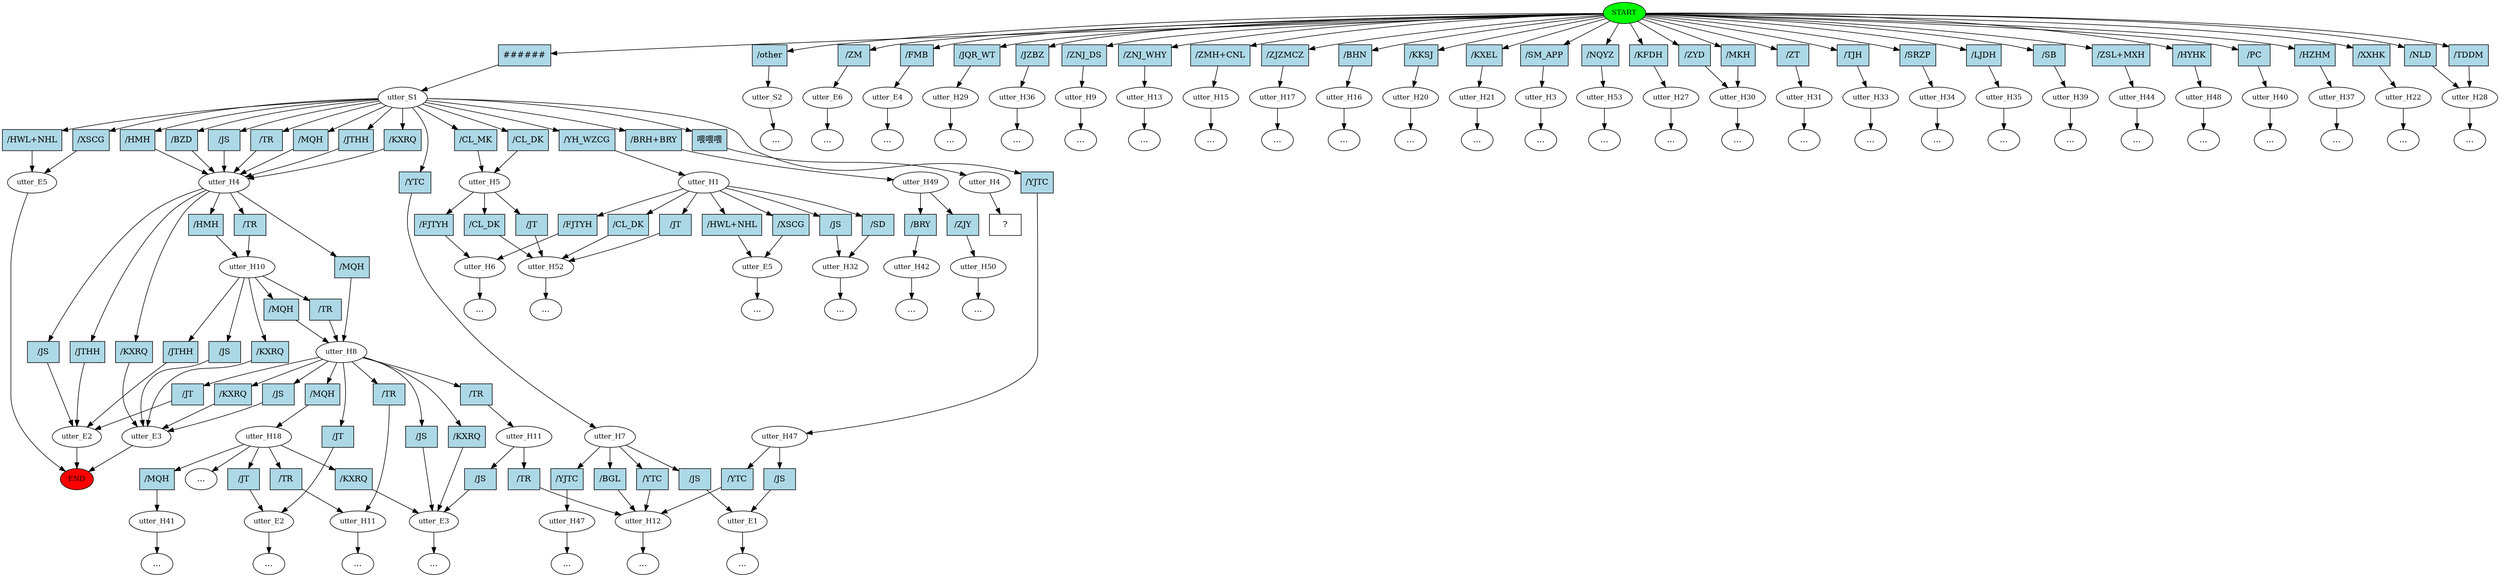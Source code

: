digraph  {
0 [class="start active", fillcolor=green, fontsize=12, label=START, style=filled];
"-1" [class=end, fillcolor=red, fontsize=12, label=END, style=filled];
1 [class=active, fontsize=12, label=utter_S1];
2 [class="", fontsize=12, label=utter_H4];
3 [class="", fontsize=12, label=utter_H10];
4 [class="", fontsize=12, label=utter_H8];
5 [class="", fontsize=12, label=utter_H18];
565 [class="", fontsize=12, label=utter_E2];
705 [class="", fontsize=12, label=utter_E3];
985 [class="", fontsize=12, label=utter_H11];
1122 [class="", fontsize=12, label=utter_H5];
1123 [class="", fontsize=12, label=utter_H52];
1277 [class="", fontsize=12, label=utter_H41];
"-265" [class=ellipsis, label="..."];
"-272" [class=ellipsis, label="..."];
1379 [class="", fontsize=12, label=utter_H1];
1380 [class="", fontsize=12, label=utter_H32];
"-281" [class=ellipsis, label="..."];
"-295" [class=ellipsis, label="..."];
1457 [class="", fontsize=12, label=utter_E2];
1485 [class="", fontsize=12, label=utter_E3];
1540 [class="", fontsize=12, label=utter_H6];
1547 [class="", fontsize=12, label=utter_H11];
"-304" [class=ellipsis, label="..."];
1583 [class="", fontsize=12, label=utter_H12];
1615 [class="", fontsize=12, label=utter_H7];
1622 [class="", fontsize=12, label=utter_E1];
1637 [class="", fontsize=12, label=utter_H47];
1639 [class="", fontsize=12, label=utter_H47];
"-322" [class=ellipsis, label="..."];
"-323" [class=ellipsis, label="..."];
"-326" [class=ellipsis, label="..."];
1666 [class="", fontsize=12, label=utter_H49];
1667 [class="", fontsize=12, label=utter_H50];
"-329" [class=ellipsis, label="..."];
1670 [class="", fontsize=12, label=utter_H42];
"-332" [class=ellipsis, label="..."];
1677 [class="", fontsize=12, label=utter_S2];
1681 [class="", fontsize=12, label=utter_E6];
"-337" [class=ellipsis, label="..."];
1682 [class="", fontsize=12, label=utter_E4];
"-338" [class=ellipsis, label="..."];
1683 [class="", fontsize=12, label=utter_H29];
"-339" [class=ellipsis, label="..."];
1684 [class="", fontsize=12, label=utter_H36];
"-340" [class=ellipsis, label="..."];
1685 [class="", fontsize=12, label=utter_H9];
"-341" [class=ellipsis, label="..."];
1686 [class="", fontsize=12, label=utter_H13];
"-342" [class=ellipsis, label="..."];
1687 [class="", fontsize=12, label=utter_H15];
"-343" [class=ellipsis, label="..."];
1688 [class="", fontsize=12, label=utter_H17];
"-344" [class=ellipsis, label="..."];
1689 [class="", fontsize=12, label=utter_H16];
"-345" [class=ellipsis, label="..."];
1690 [class="", fontsize=12, label=utter_H20];
"-346" [class=ellipsis, label="..."];
1691 [class="", fontsize=12, label=utter_H21];
"-347" [class=ellipsis, label="..."];
1692 [class="", fontsize=12, label=utter_H3];
"-348" [class=ellipsis, label="..."];
1693 [class="", fontsize=12, label=utter_H53];
"-349" [class=ellipsis, label="..."];
1694 [class="", fontsize=12, label=utter_H27];
"-350" [class=ellipsis, label="..."];
1695 [class="", fontsize=12, label=utter_H30];
"-352" [class=ellipsis, label="..."];
1697 [class="", fontsize=12, label=utter_H31];
"-353" [class=ellipsis, label="..."];
1698 [class="", fontsize=12, label=utter_H33];
"-354" [class=ellipsis, label="..."];
1699 [class="", fontsize=12, label=utter_H34];
"-355" [class=ellipsis, label="..."];
1700 [class="", fontsize=12, label=utter_H35];
"-356" [class=ellipsis, label="..."];
1701 [class="", fontsize=12, label=utter_H39];
"-357" [class=ellipsis, label="..."];
1702 [class="", fontsize=12, label=utter_H44];
"-358" [class=ellipsis, label="..."];
1703 [class="", fontsize=12, label=utter_H48];
"-359" [class=ellipsis, label="..."];
1704 [class="", fontsize=12, label=utter_H40];
"-360" [class=ellipsis, label="..."];
1705 [class="", fontsize=12, label=utter_H37];
"-361" [class=ellipsis, label="..."];
1706 [class="", fontsize=12, label=utter_H22];
"-364" [class=ellipsis, label="..."];
"-366" [class=ellipsis, label="..."];
1715 [class="", fontsize=12, label=utter_H28];
"-384" [class=ellipsis, label="..."];
"-385" [class=ellipsis, label="..."];
1736 [class="", fontsize=12, label=utter_E5];
"-387" [class=ellipsis, label="..."];
1741 [class="", fontsize=12, label=utter_E5];
"-419" [class=ellipsis, label="..."];
"-423" [class=ellipsis, label="..."];
2140 [class=active, fontsize=12, label=utter_H4];
2141 [class="intent dashed active", label="  ?  ", shape=rect];
2142 [class="intent active", fillcolor=lightblue, label="\#\#\#\#\#\#", shape=rect, style=filled];
2143 [class=intent, fillcolor=lightblue, label="/other", shape=rect, style=filled];
2144 [class=intent, fillcolor=lightblue, label="/ZM", shape=rect, style=filled];
2145 [class=intent, fillcolor=lightblue, label="/FMB", shape=rect, style=filled];
2146 [class=intent, fillcolor=lightblue, label="/JQR_WT", shape=rect, style=filled];
2147 [class=intent, fillcolor=lightblue, label="/JZBZ", shape=rect, style=filled];
2148 [class=intent, fillcolor=lightblue, label="/ZNJ_DS", shape=rect, style=filled];
2149 [class=intent, fillcolor=lightblue, label="/ZNJ_WHY", shape=rect, style=filled];
2150 [class=intent, fillcolor=lightblue, label="/ZMH\+CNL", shape=rect, style=filled];
2151 [class=intent, fillcolor=lightblue, label="/ZJZMCZ", shape=rect, style=filled];
2152 [class=intent, fillcolor=lightblue, label="/BHN", shape=rect, style=filled];
2153 [class=intent, fillcolor=lightblue, label="/KKSJ", shape=rect, style=filled];
2154 [class=intent, fillcolor=lightblue, label="/KXEL", shape=rect, style=filled];
2155 [class=intent, fillcolor=lightblue, label="/SM_APP", shape=rect, style=filled];
2156 [class=intent, fillcolor=lightblue, label="/NQYZ", shape=rect, style=filled];
2157 [class=intent, fillcolor=lightblue, label="/KFDH", shape=rect, style=filled];
2158 [class=intent, fillcolor=lightblue, label="/ZYD", shape=rect, style=filled];
2159 [class=intent, fillcolor=lightblue, label="/MKH", shape=rect, style=filled];
2160 [class=intent, fillcolor=lightblue, label="/ZT", shape=rect, style=filled];
2161 [class=intent, fillcolor=lightblue, label="/TJH", shape=rect, style=filled];
2162 [class=intent, fillcolor=lightblue, label="/SRZP", shape=rect, style=filled];
2163 [class=intent, fillcolor=lightblue, label="/LJDH", shape=rect, style=filled];
2164 [class=intent, fillcolor=lightblue, label="/SB", shape=rect, style=filled];
2165 [class=intent, fillcolor=lightblue, label="/ZSL\+MXH", shape=rect, style=filled];
2166 [class=intent, fillcolor=lightblue, label="/HYHK", shape=rect, style=filled];
2167 [class=intent, fillcolor=lightblue, label="/PC", shape=rect, style=filled];
2168 [class=intent, fillcolor=lightblue, label="/HZHM", shape=rect, style=filled];
2169 [class=intent, fillcolor=lightblue, label="/XXHK", shape=rect, style=filled];
2170 [class=intent, fillcolor=lightblue, label="/NLD", shape=rect, style=filled];
2171 [class=intent, fillcolor=lightblue, label="/TDDM", shape=rect, style=filled];
2172 [class=intent, fillcolor=lightblue, label="/JTHH", shape=rect, style=filled];
2173 [class=intent, fillcolor=lightblue, label="/KXRQ", shape=rect, style=filled];
2174 [class=intent, fillcolor=lightblue, label="/HMH", shape=rect, style=filled];
2175 [class=intent, fillcolor=lightblue, label="/BZD", shape=rect, style=filled];
2176 [class=intent, fillcolor=lightblue, label="/JS", shape=rect, style=filled];
2177 [class=intent, fillcolor=lightblue, label="/TR", shape=rect, style=filled];
2178 [class=intent, fillcolor=lightblue, label="/MQH", shape=rect, style=filled];
2179 [class=intent, fillcolor=lightblue, label="/CL_MK", shape=rect, style=filled];
2180 [class=intent, fillcolor=lightblue, label="/CL_DK", shape=rect, style=filled];
2181 [class=intent, fillcolor=lightblue, label="/YH_WZCG", shape=rect, style=filled];
2182 [class=intent, fillcolor=lightblue, label="/YTC", shape=rect, style=filled];
2183 [class=intent, fillcolor=lightblue, label="/YJTC", shape=rect, style=filled];
2184 [class=intent, fillcolor=lightblue, label="/BRH\+BRY", shape=rect, style=filled];
2185 [class=intent, fillcolor=lightblue, label="/HWL\+NHL", shape=rect, style=filled];
2186 [class=intent, fillcolor=lightblue, label="/XSCG", shape=rect, style=filled];
2187 [class="intent active", fillcolor=lightblue, label="喂喂喂", shape=rect, style=filled];
2188 [class=intent, fillcolor=lightblue, label="/HMH", shape=rect, style=filled];
2189 [class=intent, fillcolor=lightblue, label="/TR", shape=rect, style=filled];
2190 [class=intent, fillcolor=lightblue, label="/MQH", shape=rect, style=filled];
2191 [class=intent, fillcolor=lightblue, label="/JTHH", shape=rect, style=filled];
2192 [class=intent, fillcolor=lightblue, label="/JS", shape=rect, style=filled];
2193 [class=intent, fillcolor=lightblue, label="/KXRQ", shape=rect, style=filled];
2194 [class=intent, fillcolor=lightblue, label="/MQH", shape=rect, style=filled];
2195 [class=intent, fillcolor=lightblue, label="/TR", shape=rect, style=filled];
2196 [class=intent, fillcolor=lightblue, label="/JTHH", shape=rect, style=filled];
2197 [class=intent, fillcolor=lightblue, label="/KXRQ", shape=rect, style=filled];
2198 [class=intent, fillcolor=lightblue, label="/JS", shape=rect, style=filled];
2199 [class=intent, fillcolor=lightblue, label="/MQH", shape=rect, style=filled];
2200 [class=intent, fillcolor=lightblue, label="/JT", shape=rect, style=filled];
2201 [class=intent, fillcolor=lightblue, label="/JT", shape=rect, style=filled];
2202 [class=intent, fillcolor=lightblue, label="/KXRQ", shape=rect, style=filled];
2203 [class=intent, fillcolor=lightblue, label="/JS", shape=rect, style=filled];
2204 [class=intent, fillcolor=lightblue, label="/KXRQ", shape=rect, style=filled];
2205 [class=intent, fillcolor=lightblue, label="/JS", shape=rect, style=filled];
2206 [class=intent, fillcolor=lightblue, label="/TR", shape=rect, style=filled];
2207 [class=intent, fillcolor=lightblue, label="/TR", shape=rect, style=filled];
2208 [class=intent, fillcolor=lightblue, label="/MQH", shape=rect, style=filled];
2209 [class=intent, fillcolor=lightblue, label="/JT", shape=rect, style=filled];
2210 [class=intent, fillcolor=lightblue, label="/KXRQ", shape=rect, style=filled];
2211 [class=intent, fillcolor=lightblue, label="/TR", shape=rect, style=filled];
2212 [class=intent, fillcolor=lightblue, label="/CL_DK", shape=rect, style=filled];
2213 [class=intent, fillcolor=lightblue, label="/JT", shape=rect, style=filled];
2214 [class=intent, fillcolor=lightblue, label="/FJTYH", shape=rect, style=filled];
2215 [class=intent, fillcolor=lightblue, label="/SD", shape=rect, style=filled];
2216 [class=intent, fillcolor=lightblue, label="/JS", shape=rect, style=filled];
2217 [class=intent, fillcolor=lightblue, label="/FJTYH", shape=rect, style=filled];
2218 [class=intent, fillcolor=lightblue, label="/CL_DK", shape=rect, style=filled];
2219 [class=intent, fillcolor=lightblue, label="/JT", shape=rect, style=filled];
2220 [class=intent, fillcolor=lightblue, label="/HWL\+NHL", shape=rect, style=filled];
2221 [class=intent, fillcolor=lightblue, label="/XSCG", shape=rect, style=filled];
2222 [class=intent, fillcolor=lightblue, label="/JS", shape=rect, style=filled];
2223 [class=intent, fillcolor=lightblue, label="/TR", shape=rect, style=filled];
2224 [class=intent, fillcolor=lightblue, label="/YTC", shape=rect, style=filled];
2225 [class=intent, fillcolor=lightblue, label="/BGL", shape=rect, style=filled];
2226 [class=intent, fillcolor=lightblue, label="/JS", shape=rect, style=filled];
2227 [class=intent, fillcolor=lightblue, label="/YJTC", shape=rect, style=filled];
2228 [class=intent, fillcolor=lightblue, label="/YTC", shape=rect, style=filled];
2229 [class=intent, fillcolor=lightblue, label="/JS", shape=rect, style=filled];
2230 [class=intent, fillcolor=lightblue, label="/ZJY", shape=rect, style=filled];
2231 [class=intent, fillcolor=lightblue, label="/BRY", shape=rect, style=filled];
0 -> 2142  [class=active, key=0];
0 -> 2143  [class="", key=0];
0 -> 2144  [class="", key=0];
0 -> 2145  [class="", key=0];
0 -> 2146  [class="", key=0];
0 -> 2147  [class="", key=0];
0 -> 2148  [class="", key=0];
0 -> 2149  [class="", key=0];
0 -> 2150  [class="", key=0];
0 -> 2151  [class="", key=0];
0 -> 2152  [class="", key=0];
0 -> 2153  [class="", key=0];
0 -> 2154  [class="", key=0];
0 -> 2155  [class="", key=0];
0 -> 2156  [class="", key=0];
0 -> 2157  [class="", key=0];
0 -> 2158  [class="", key=0];
0 -> 2159  [class="", key=0];
0 -> 2160  [class="", key=0];
0 -> 2161  [class="", key=0];
0 -> 2162  [class="", key=0];
0 -> 2163  [class="", key=0];
0 -> 2164  [class="", key=0];
0 -> 2165  [class="", key=0];
0 -> 2166  [class="", key=0];
0 -> 2167  [class="", key=0];
0 -> 2168  [class="", key=0];
0 -> 2169  [class="", key=0];
0 -> 2170  [class="", key=0];
0 -> 2171  [class="", key=0];
1 -> 2172  [class="", key=0];
1 -> 2173  [class="", key=0];
1 -> 2174  [class="", key=0];
1 -> 2175  [class="", key=0];
1 -> 2176  [class="", key=0];
1 -> 2177  [class="", key=0];
1 -> 2178  [class="", key=0];
1 -> 2179  [class="", key=0];
1 -> 2180  [class="", key=0];
1 -> 2181  [class="", key=0];
1 -> 2182  [class="", key=0];
1 -> 2183  [class="", key=0];
1 -> 2184  [class="", key=0];
1 -> 2185  [class="", key=0];
1 -> 2186  [class="", key=0];
1 -> 2187  [class=active, key=0];
2 -> 2188  [class="", key=0];
2 -> 2189  [class="", key=0];
2 -> 2190  [class="", key=0];
2 -> 2191  [class="", key=0];
2 -> 2192  [class="", key=0];
2 -> 2193  [class="", key=0];
3 -> 2194  [class="", key=0];
3 -> 2195  [class="", key=0];
3 -> 2196  [class="", key=0];
3 -> 2197  [class="", key=0];
3 -> 2198  [class="", key=0];
4 -> 2199  [class="", key=0];
4 -> 2200  [class="", key=0];
4 -> 2201  [class="", key=0];
4 -> 2202  [class="", key=0];
4 -> 2203  [class="", key=0];
4 -> 2204  [class="", key=0];
4 -> 2205  [class="", key=0];
4 -> 2206  [class="", key=0];
4 -> 2207  [class="", key=0];
5 -> "-419"  [class="", key=NONE, label=""];
5 -> 2208  [class="", key=0];
5 -> 2209  [class="", key=0];
5 -> 2210  [class="", key=0];
5 -> 2211  [class="", key=0];
565 -> "-272"  [class="", key=NONE, label=""];
705 -> "-304"  [class="", key=NONE, label=""];
985 -> "-295"  [class="", key=NONE, label=""];
1122 -> 2212  [class="", key=0];
1122 -> 2213  [class="", key=0];
1122 -> 2214  [class="", key=0];
1123 -> "-364"  [class="", key=NONE, label=""];
1277 -> "-265"  [class="", key=NONE, label=""];
1379 -> 2215  [class="", key=0];
1379 -> 2216  [class="", key=0];
1379 -> 2217  [class="", key=0];
1379 -> 2218  [class="", key=0];
1379 -> 2219  [class="", key=0];
1379 -> 2220  [class="", key=0];
1379 -> 2221  [class="", key=0];
1380 -> "-281"  [class="", key=NONE, label=""];
1457 -> "-1"  [class="", key=NONE, label=""];
1485 -> "-1"  [class="", key=NONE, label=""];
1540 -> "-423"  [class="", key=NONE, label=""];
1547 -> 2222  [class="", key=0];
1547 -> 2223  [class="", key=0];
1583 -> "-322"  [class="", key=NONE, label=""];
1615 -> 2224  [class="", key=0];
1615 -> 2225  [class="", key=0];
1615 -> 2226  [class="", key=0];
1615 -> 2227  [class="", key=0];
1622 -> "-323"  [class="", key=NONE, label=""];
1637 -> "-326"  [class="", key=NONE, label=""];
1639 -> 2228  [class="", key=0];
1639 -> 2229  [class="", key=0];
1666 -> 2230  [class="", key=0];
1666 -> 2231  [class="", key=0];
1667 -> "-329"  [class="", key=NONE, label=""];
1670 -> "-332"  [class="", key=NONE, label=""];
1677 -> "-385"  [class="", key=NONE, label=""];
1681 -> "-337"  [class="", key=NONE, label=""];
1682 -> "-338"  [class="", key=NONE, label=""];
1683 -> "-339"  [class="", key=NONE, label=""];
1684 -> "-340"  [class="", key=NONE, label=""];
1685 -> "-341"  [class="", key=NONE, label=""];
1686 -> "-342"  [class="", key=NONE, label=""];
1687 -> "-343"  [class="", key=NONE, label=""];
1688 -> "-344"  [class="", key=NONE, label=""];
1689 -> "-345"  [class="", key=NONE, label=""];
1690 -> "-346"  [class="", key=NONE, label=""];
1691 -> "-347"  [class="", key=NONE, label=""];
1692 -> "-348"  [class="", key=NONE, label=""];
1693 -> "-349"  [class="", key=NONE, label=""];
1694 -> "-350"  [class="", key=NONE, label=""];
1695 -> "-352"  [class="", key=NONE, label=""];
1697 -> "-353"  [class="", key=NONE, label=""];
1698 -> "-354"  [class="", key=NONE, label=""];
1699 -> "-355"  [class="", key=NONE, label=""];
1700 -> "-356"  [class="", key=NONE, label=""];
1701 -> "-357"  [class="", key=NONE, label=""];
1702 -> "-358"  [class="", key=NONE, label=""];
1703 -> "-359"  [class="", key=NONE, label=""];
1704 -> "-360"  [class="", key=NONE, label=""];
1705 -> "-361"  [class="", key=NONE, label=""];
1706 -> "-366"  [class="", key=NONE, label=""];
1715 -> "-384"  [class="", key=NONE, label=""];
1736 -> "-387"  [class="", key=NONE, label=""];
1741 -> "-1"  [class="", key=NONE, label=""];
2140 -> 2141  [class=active, key=NONE, label=""];
2142 -> 1  [class=active, key=0];
2143 -> 1677  [class="", key=0];
2144 -> 1681  [class="", key=0];
2145 -> 1682  [class="", key=0];
2146 -> 1683  [class="", key=0];
2147 -> 1684  [class="", key=0];
2148 -> 1685  [class="", key=0];
2149 -> 1686  [class="", key=0];
2150 -> 1687  [class="", key=0];
2151 -> 1688  [class="", key=0];
2152 -> 1689  [class="", key=0];
2153 -> 1690  [class="", key=0];
2154 -> 1691  [class="", key=0];
2155 -> 1692  [class="", key=0];
2156 -> 1693  [class="", key=0];
2157 -> 1694  [class="", key=0];
2158 -> 1695  [class="", key=0];
2159 -> 1695  [class="", key=0];
2160 -> 1697  [class="", key=0];
2161 -> 1698  [class="", key=0];
2162 -> 1699  [class="", key=0];
2163 -> 1700  [class="", key=0];
2164 -> 1701  [class="", key=0];
2165 -> 1702  [class="", key=0];
2166 -> 1703  [class="", key=0];
2167 -> 1704  [class="", key=0];
2168 -> 1705  [class="", key=0];
2169 -> 1706  [class="", key=0];
2170 -> 1715  [class="", key=0];
2171 -> 1715  [class="", key=0];
2172 -> 2  [class="", key=0];
2173 -> 2  [class="", key=0];
2174 -> 2  [class="", key=0];
2175 -> 2  [class="", key=0];
2176 -> 2  [class="", key=0];
2177 -> 2  [class="", key=0];
2178 -> 2  [class="", key=0];
2179 -> 1122  [class="", key=0];
2180 -> 1122  [class="", key=0];
2181 -> 1379  [class="", key=0];
2182 -> 1615  [class="", key=0];
2183 -> 1639  [class="", key=0];
2184 -> 1666  [class="", key=0];
2185 -> 1741  [class="", key=0];
2186 -> 1741  [class="", key=0];
2187 -> 2140  [class=active, key=0];
2188 -> 3  [class="", key=0];
2189 -> 3  [class="", key=0];
2190 -> 4  [class="", key=0];
2191 -> 1457  [class="", key=0];
2192 -> 1457  [class="", key=0];
2193 -> 1485  [class="", key=0];
2194 -> 4  [class="", key=0];
2195 -> 4  [class="", key=0];
2196 -> 1457  [class="", key=0];
2197 -> 1485  [class="", key=0];
2198 -> 1485  [class="", key=0];
2199 -> 5  [class="", key=0];
2200 -> 565  [class="", key=0];
2201 -> 1457  [class="", key=0];
2202 -> 705  [class="", key=0];
2203 -> 705  [class="", key=0];
2204 -> 1485  [class="", key=0];
2205 -> 1485  [class="", key=0];
2206 -> 985  [class="", key=0];
2207 -> 1547  [class="", key=0];
2208 -> 1277  [class="", key=0];
2209 -> 565  [class="", key=0];
2210 -> 705  [class="", key=0];
2211 -> 985  [class="", key=0];
2212 -> 1123  [class="", key=0];
2213 -> 1123  [class="", key=0];
2214 -> 1540  [class="", key=0];
2215 -> 1380  [class="", key=0];
2216 -> 1380  [class="", key=0];
2217 -> 1540  [class="", key=0];
2218 -> 1123  [class="", key=0];
2219 -> 1123  [class="", key=0];
2220 -> 1736  [class="", key=0];
2221 -> 1736  [class="", key=0];
2222 -> 705  [class="", key=0];
2223 -> 1583  [class="", key=0];
2224 -> 1583  [class="", key=0];
2225 -> 1583  [class="", key=0];
2226 -> 1622  [class="", key=0];
2227 -> 1637  [class="", key=0];
2228 -> 1583  [class="", key=0];
2229 -> 1622  [class="", key=0];
2230 -> 1667  [class="", key=0];
2231 -> 1670  [class="", key=0];
}
